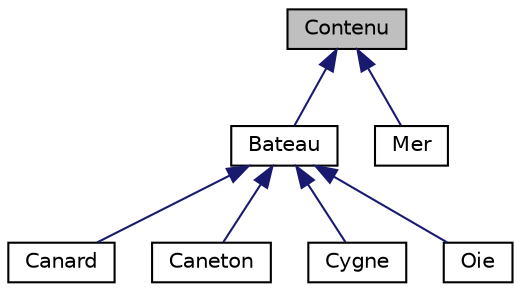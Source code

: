 digraph "Contenu"
{
  edge [fontname="Helvetica",fontsize="10",labelfontname="Helvetica",labelfontsize="10"];
  node [fontname="Helvetica",fontsize="10",shape=record];
  Node1 [label="Contenu",height=0.2,width=0.4,color="black", fillcolor="grey75", style="filled", fontcolor="black"];
  Node1 -> Node2 [dir="back",color="midnightblue",fontsize="10",style="solid",fontname="Helvetica"];
  Node2 [label="Bateau",height=0.2,width=0.4,color="black", fillcolor="white", style="filled",URL="$class_bateau.html",tooltip="classe representant un Bateau "];
  Node2 -> Node3 [dir="back",color="midnightblue",fontsize="10",style="solid",fontname="Helvetica"];
  Node3 [label="Canard",height=0.2,width=0.4,color="black", fillcolor="white", style="filled",URL="$class_canard.html",tooltip="classe representant un Canard "];
  Node2 -> Node4 [dir="back",color="midnightblue",fontsize="10",style="solid",fontname="Helvetica"];
  Node4 [label="Caneton",height=0.2,width=0.4,color="black", fillcolor="white", style="filled",URL="$class_caneton.html",tooltip="classe representant un Caneton "];
  Node2 -> Node5 [dir="back",color="midnightblue",fontsize="10",style="solid",fontname="Helvetica"];
  Node5 [label="Cygne",height=0.2,width=0.4,color="black", fillcolor="white", style="filled",URL="$class_cygne.html",tooltip="classe representant un Cygne "];
  Node2 -> Node6 [dir="back",color="midnightblue",fontsize="10",style="solid",fontname="Helvetica"];
  Node6 [label="Oie",height=0.2,width=0.4,color="black", fillcolor="white", style="filled",URL="$class_oie.html",tooltip="classe representant un Oie "];
  Node1 -> Node7 [dir="back",color="midnightblue",fontsize="10",style="solid",fontname="Helvetica"];
  Node7 [label="Mer",height=0.2,width=0.4,color="black", fillcolor="white", style="filled",URL="$class_mer.html",tooltip="classe representant de la Mer "];
}
